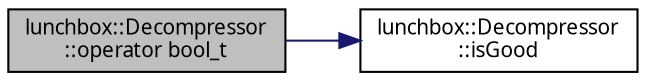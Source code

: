 digraph "lunchbox::Decompressor::operator bool_t"
{
  edge [fontname="Sans",fontsize="10",labelfontname="Sans",labelfontsize="10"];
  node [fontname="Sans",fontsize="10",shape=record];
  rankdir="LR";
  Node1 [label="lunchbox::Decompressor\l::operator bool_t",height=0.2,width=0.4,color="black", fillcolor="grey75", style="filled" fontcolor="black"];
  Node1 -> Node2 [color="midnightblue",fontsize="10",style="solid",fontname="Sans"];
  Node2 [label="lunchbox::Decompressor\l::isGood",height=0.2,width=0.4,color="black", fillcolor="white", style="filled",URL="$classlunchbox_1_1_decompressor.html#aecaf60a99565c7a6ce0cfd731eff2e56"];
}
